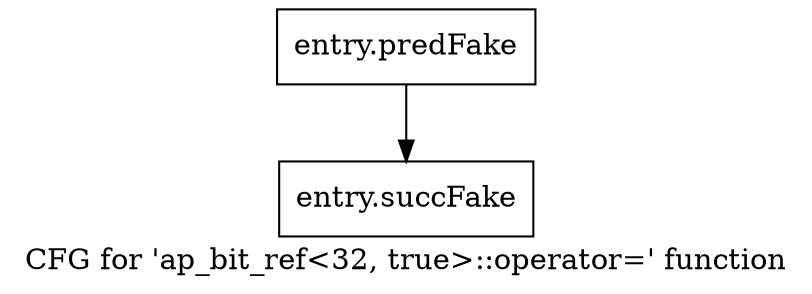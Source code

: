 digraph "CFG for 'ap_bit_ref\<32, true\>::operator=' function" {
	label="CFG for 'ap_bit_ref\<32, true\>::operator=' function";

	Node0x5549020 [shape=record,filename="",linenumber="",label="{entry.predFake}"];
	Node0x5549020 -> Node0x5acbb90[ callList="" memoryops="" filename="/home/omerfaruk/tools/Xilinx/Vitis_HLS/2023.2/include/etc/ap_int_ref.h" execusionnum="0"];
	Node0x5acbb90 [shape=record,filename="/home/omerfaruk/tools/Xilinx/Vitis_HLS/2023.2/include/etc/ap_int_ref.h",linenumber="804",label="{entry.succFake}"];
}
